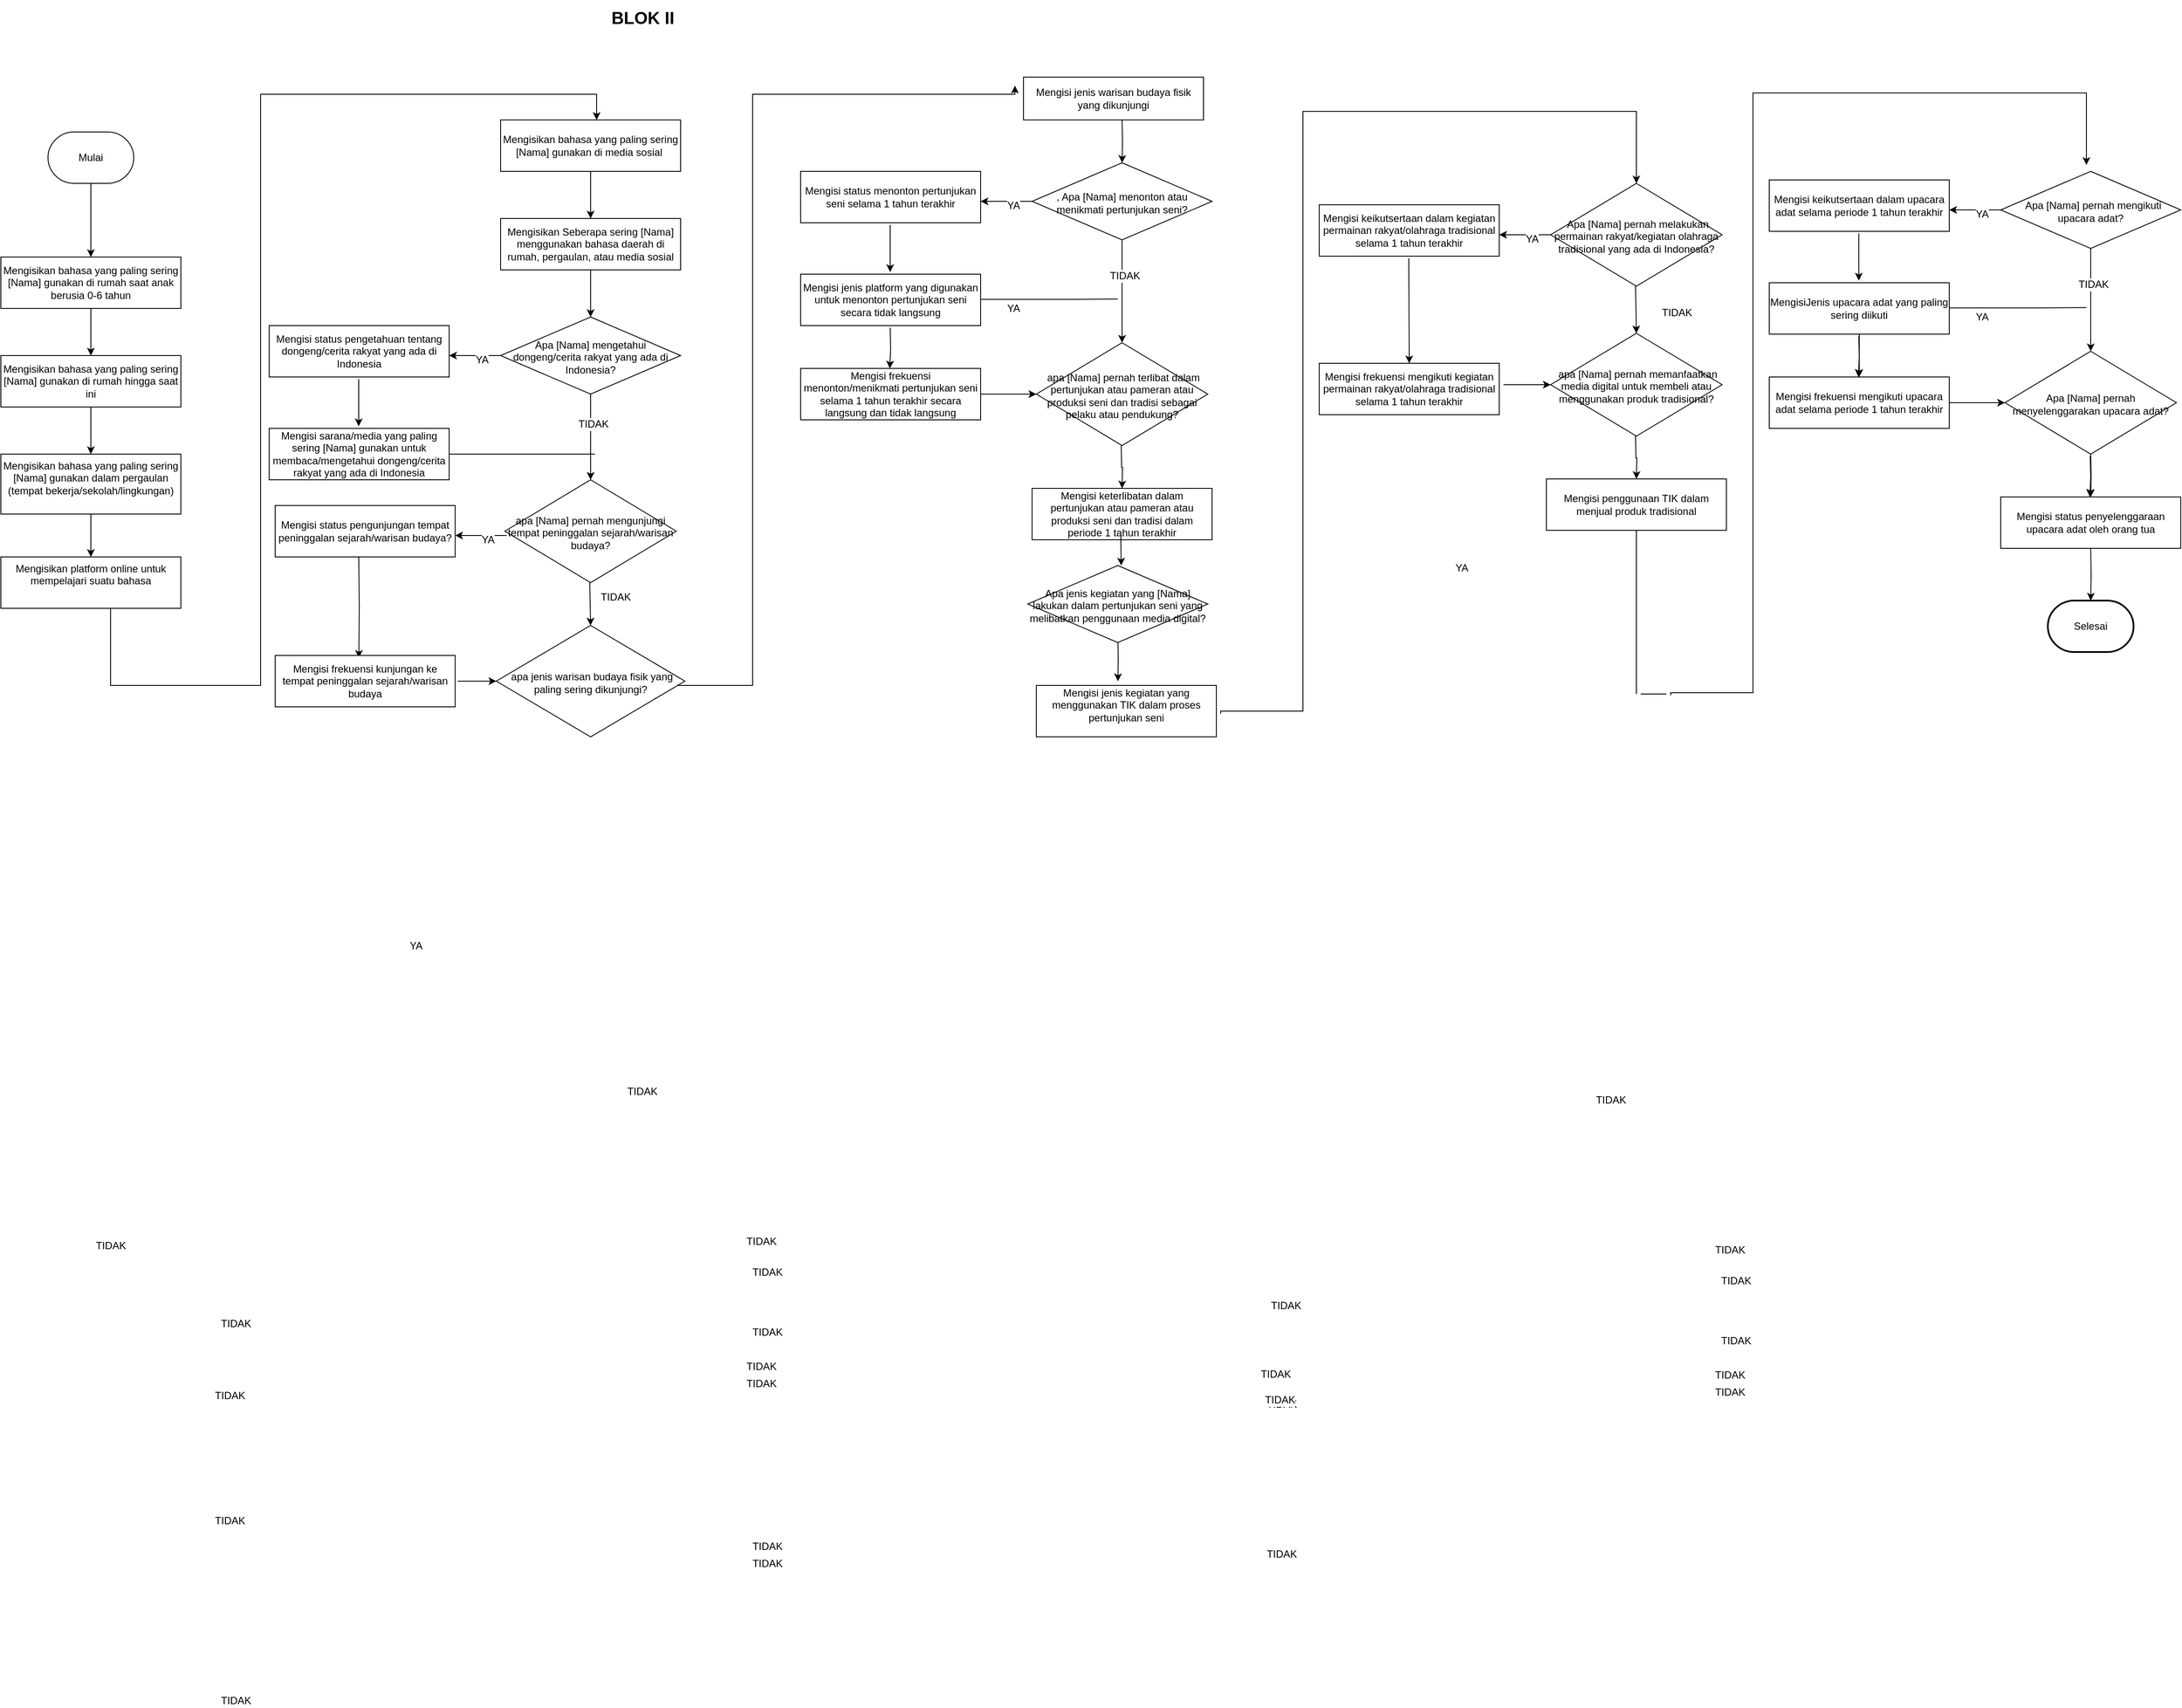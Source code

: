 <mxfile version="22.1.16" type="device">
  <diagram name="Page-1" id="-X7iiQNvh5ci5fDWc8oH">
    <mxGraphModel dx="5820" dy="1910" grid="1" gridSize="10" guides="1" tooltips="1" connect="1" arrows="1" fold="1" page="1" pageScale="1" pageWidth="850" pageHeight="1100" math="0" shadow="0">
      <root>
        <mxCell id="0" />
        <mxCell id="1" parent="0" />
        <mxCell id="8HtIomE0olUPSLRhpvDs-49" style="edgeStyle=orthogonalEdgeStyle;rounded=0;orthogonalLoop=1;jettySize=auto;html=1;" edge="1" parent="1" source="8HtIomE0olUPSLRhpvDs-50" target="8HtIomE0olUPSLRhpvDs-52">
          <mxGeometry relative="1" as="geometry" />
        </mxCell>
        <mxCell id="8HtIomE0olUPSLRhpvDs-50" value="Mulai" style="strokeWidth=1;html=1;shape=mxgraph.flowchart.terminator;whiteSpace=wrap;" vertex="1" parent="1">
          <mxGeometry x="-1108" y="1184" width="100" height="60" as="geometry" />
        </mxCell>
        <mxCell id="8HtIomE0olUPSLRhpvDs-51" style="edgeStyle=orthogonalEdgeStyle;rounded=0;orthogonalLoop=1;jettySize=auto;html=1;entryX=0.5;entryY=0;entryDx=0;entryDy=0;" edge="1" parent="1" source="8HtIomE0olUPSLRhpvDs-52" target="8HtIomE0olUPSLRhpvDs-53">
          <mxGeometry relative="1" as="geometry" />
        </mxCell>
        <mxCell id="8HtIomE0olUPSLRhpvDs-52" value="Mengisikan bahasa yang paling sering [Nama] gunakan di rumah saat anak berusia 0-6 tahun" style="rounded=0;whiteSpace=wrap;html=1;" vertex="1" parent="1">
          <mxGeometry x="-1163" y="1330" width="210" height="60" as="geometry" />
        </mxCell>
        <mxCell id="8HtIomE0olUPSLRhpvDs-53" value="Mengisikan&amp;nbsp;bahasa yang paling sering [Nama] gunakan di rumah hingga saat ini" style="rounded=0;whiteSpace=wrap;html=1;" vertex="1" parent="1">
          <mxGeometry x="-1163" y="1445" width="210" height="60" as="geometry" />
        </mxCell>
        <mxCell id="8HtIomE0olUPSLRhpvDs-54" style="edgeStyle=orthogonalEdgeStyle;rounded=0;orthogonalLoop=1;jettySize=auto;html=1;entryX=0.5;entryY=0;entryDx=0;entryDy=0;fontFamily=Helvetica;fontSize=12;exitX=0.5;exitY=1;exitDx=0;exitDy=0;" edge="1" parent="1" source="8HtIomE0olUPSLRhpvDs-53" target="8HtIomE0olUPSLRhpvDs-56">
          <mxGeometry relative="1" as="geometry">
            <mxPoint x="-1035" y="1550.0" as="sourcePoint" />
          </mxGeometry>
        </mxCell>
        <mxCell id="8HtIomE0olUPSLRhpvDs-55" style="edgeStyle=orthogonalEdgeStyle;rounded=0;orthogonalLoop=1;jettySize=auto;html=1;entryX=0.5;entryY=0;entryDx=0;entryDy=0;fontFamily=Helvetica;fontSize=12;" edge="1" parent="1" source="8HtIomE0olUPSLRhpvDs-56" target="8HtIomE0olUPSLRhpvDs-58">
          <mxGeometry relative="1" as="geometry" />
        </mxCell>
        <mxCell id="8HtIomE0olUPSLRhpvDs-56" value="Mengisikan&amp;nbsp;bahasa yang paling sering [Nama] gunakan dalam pergaulan (tempat bekerja/sekolah/lingkungan)" style="rounded=0;whiteSpace=wrap;html=1;verticalAlign=top;" vertex="1" parent="1">
          <mxGeometry x="-1163" y="1560" width="210" height="70" as="geometry" />
        </mxCell>
        <mxCell id="8HtIomE0olUPSLRhpvDs-57" style="edgeStyle=orthogonalEdgeStyle;rounded=0;orthogonalLoop=1;jettySize=auto;html=1;entryX=0.5;entryY=0;entryDx=0;entryDy=0;fontFamily=Helvetica;fontSize=12;entryPerimeter=0;" edge="1" parent="1" source="8HtIomE0olUPSLRhpvDs-58">
          <mxGeometry relative="1" as="geometry">
            <Array as="points">
              <mxPoint x="-1035" y="1830" />
              <mxPoint x="-860" y="1830" />
              <mxPoint x="-860" y="1140" />
              <mxPoint x="-468" y="1140" />
            </Array>
            <mxPoint x="-468" y="1170" as="targetPoint" />
          </mxGeometry>
        </mxCell>
        <mxCell id="8HtIomE0olUPSLRhpvDs-58" value="Mengisikan platform online untuk mempelajari suatu bahasa" style="rounded=0;whiteSpace=wrap;html=1;verticalAlign=top;align=center;" vertex="1" parent="1">
          <mxGeometry x="-1163" y="1680" width="210" height="60" as="geometry" />
        </mxCell>
        <mxCell id="8HtIomE0olUPSLRhpvDs-79" style="edgeStyle=orthogonalEdgeStyle;rounded=0;orthogonalLoop=1;jettySize=auto;html=1;exitX=0.923;exitY=0.56;exitDx=0;exitDy=0;exitPerimeter=0;" edge="1" parent="1" source="8HtIomE0olUPSLRhpvDs-167">
          <mxGeometry relative="1" as="geometry">
            <mxPoint x="-387" y="1770" as="sourcePoint" />
            <mxPoint x="20" y="1130" as="targetPoint" />
            <Array as="points">
              <mxPoint x="-382" y="1830" />
              <mxPoint x="-286" y="1830" />
              <mxPoint x="-286" y="1140" />
              <mxPoint x="20" y="1140" />
            </Array>
          </mxGeometry>
        </mxCell>
        <mxCell id="8HtIomE0olUPSLRhpvDs-92" value="&lt;b style=&quot;font-size: 20px;&quot;&gt;BLOK II&lt;/b&gt;" style="text;html=1;strokeColor=none;fillColor=none;align=center;verticalAlign=middle;whiteSpace=wrap;rounded=0;fontSize=20;" vertex="1" parent="1">
          <mxGeometry x="-464" y="1030" width="100" height="40" as="geometry" />
        </mxCell>
        <mxCell id="8HtIomE0olUPSLRhpvDs-95" value="TIDAK" style="edgeLabel;html=1;align=center;verticalAlign=middle;resizable=0;points=[];fontSize=12;fontFamily=Helvetica;" connectable="0" vertex="1" parent="1">
          <mxGeometry x="-570" y="1359.997" as="geometry">
            <mxPoint x="-319" y="1215" as="offset" />
          </mxGeometry>
        </mxCell>
        <mxCell id="8HtIomE0olUPSLRhpvDs-97" value="YA" style="edgeLabel;html=1;align=center;verticalAlign=middle;resizable=0;points=[];fontSize=12;fontFamily=Helvetica;" connectable="0" vertex="1" parent="1">
          <mxGeometry x="-539.997" y="1870" as="geometry">
            <mxPoint x="-139" y="264" as="offset" />
          </mxGeometry>
        </mxCell>
        <mxCell id="8HtIomE0olUPSLRhpvDs-98" style="edgeStyle=orthogonalEdgeStyle;rounded=0;orthogonalLoop=1;jettySize=auto;html=1;entryX=0.5;entryY=0;entryDx=0;entryDy=0;" edge="1" parent="1" source="8HtIomE0olUPSLRhpvDs-99" target="8HtIomE0olUPSLRhpvDs-100">
          <mxGeometry relative="1" as="geometry" />
        </mxCell>
        <mxCell id="8HtIomE0olUPSLRhpvDs-99" value="Mengisikan&amp;nbsp;bahasa yang paling sering [Nama] gunakan di media sosial&amp;nbsp;" style="rounded=0;whiteSpace=wrap;html=1;" vertex="1" parent="1">
          <mxGeometry x="-580" y="1170" width="210" height="60" as="geometry" />
        </mxCell>
        <mxCell id="8HtIomE0olUPSLRhpvDs-100" value="Mengisikan Seberapa sering [Nama] menggunakan bahasa daerah di rumah, pergaulan, atau media sosial" style="rounded=0;whiteSpace=wrap;html=1;" vertex="1" parent="1">
          <mxGeometry x="-580" y="1285" width="210" height="60" as="geometry" />
        </mxCell>
        <mxCell id="8HtIomE0olUPSLRhpvDs-101" style="edgeStyle=orthogonalEdgeStyle;rounded=0;orthogonalLoop=1;jettySize=auto;html=1;entryX=0.5;entryY=0;entryDx=0;entryDy=0;fontFamily=Helvetica;fontSize=12;exitX=0.5;exitY=1;exitDx=0;exitDy=0;" edge="1" parent="1" source="8HtIomE0olUPSLRhpvDs-100">
          <mxGeometry relative="1" as="geometry">
            <mxPoint x="-452" y="1390.0" as="sourcePoint" />
            <mxPoint x="-475" y="1400" as="targetPoint" />
          </mxGeometry>
        </mxCell>
        <mxCell id="8HtIomE0olUPSLRhpvDs-127" style="edgeStyle=orthogonalEdgeStyle;rounded=0;orthogonalLoop=1;jettySize=auto;html=1;fontFamily=Helvetica;fontSize=12;" edge="1" parent="1" source="8HtIomE0olUPSLRhpvDs-129">
          <mxGeometry relative="1" as="geometry">
            <mxPoint x="-640" y="1445" as="targetPoint" />
          </mxGeometry>
        </mxCell>
        <mxCell id="8HtIomE0olUPSLRhpvDs-128" value="YA" style="edgeLabel;html=1;align=center;verticalAlign=middle;resizable=0;points=[];fontSize=12;fontFamily=Helvetica;" connectable="0" vertex="1" parent="8HtIomE0olUPSLRhpvDs-127">
          <mxGeometry x="-0.235" y="5" relative="1" as="geometry">
            <mxPoint x="1" as="offset" />
          </mxGeometry>
        </mxCell>
        <mxCell id="8HtIomE0olUPSLRhpvDs-129" value="Apa [Nama] mengetahui dongeng/cerita rakyat yang ada di Indonesia?" style="strokeWidth=1;shape=mxgraph.flowchart.decision;strokeColor=default;align=center;verticalAlign=middle;whiteSpace=wrap;spacingTop=3;" vertex="1" parent="1">
          <mxGeometry x="-580" y="1400" width="210" height="90" as="geometry" />
        </mxCell>
        <mxCell id="8HtIomE0olUPSLRhpvDs-130" style="edgeStyle=orthogonalEdgeStyle;rounded=0;orthogonalLoop=1;jettySize=auto;html=1;fontFamily=Helvetica;fontSize=12;entryX=0.5;entryY=0;entryDx=0;entryDy=0;entryPerimeter=0;" edge="1" parent="1" source="8HtIomE0olUPSLRhpvDs-129" target="8HtIomE0olUPSLRhpvDs-133">
          <mxGeometry relative="1" as="geometry">
            <mxPoint x="-452" y="1620" as="targetPoint" />
          </mxGeometry>
        </mxCell>
        <mxCell id="8HtIomE0olUPSLRhpvDs-131" value="TIDAK" style="edgeLabel;html=1;align=center;verticalAlign=middle;resizable=0;points=[];fontSize=12;fontFamily=Helvetica;" connectable="0" vertex="1" parent="8HtIomE0olUPSLRhpvDs-130">
          <mxGeometry x="-0.298" y="3" relative="1" as="geometry">
            <mxPoint as="offset" />
          </mxGeometry>
        </mxCell>
        <mxCell id="8HtIomE0olUPSLRhpvDs-133" value="apa [Nama] pernah mengunjungi tempat peninggalan sejarah/warisan budaya?" style="strokeWidth=1;shape=mxgraph.flowchart.decision;strokeColor=default;align=center;verticalAlign=middle;whiteSpace=wrap;spacingTop=3;" vertex="1" parent="1">
          <mxGeometry x="-575" y="1590" width="200" height="120" as="geometry" />
        </mxCell>
        <mxCell id="8HtIomE0olUPSLRhpvDs-134" value="TIDAK" style="edgeLabel;html=1;align=center;verticalAlign=middle;resizable=0;points=[];fontSize=12;fontFamily=Helvetica;" connectable="0" vertex="1" parent="1">
          <mxGeometry x="-475" y="1499.997" as="geometry">
            <mxPoint x="-560" y="984" as="offset" />
          </mxGeometry>
        </mxCell>
        <mxCell id="8HtIomE0olUPSLRhpvDs-135" value="TIDAK" style="edgeLabel;html=1;align=center;verticalAlign=middle;resizable=0;points=[];fontSize=12;fontFamily=Helvetica;" connectable="0" vertex="1" parent="1">
          <mxGeometry x="-447" y="1539.997" as="geometry">
            <mxPoint x="-449" y="1119" as="offset" />
          </mxGeometry>
        </mxCell>
        <mxCell id="8HtIomE0olUPSLRhpvDs-136" value="TIDAK" style="edgeLabel;html=1;align=center;verticalAlign=middle;resizable=0;points=[];fontSize=12;fontFamily=Helvetica;" connectable="0" vertex="1" parent="1">
          <mxGeometry x="-577" y="1589.997" as="geometry">
            <mxPoint x="-319" y="1215" as="offset" />
          </mxGeometry>
        </mxCell>
        <mxCell id="8HtIomE0olUPSLRhpvDs-137" value="Mengisi status pengetahuan tentang dongeng/cerita rakyat yang ada di Indonesia" style="rounded=0;whiteSpace=wrap;html=1;" vertex="1" parent="1">
          <mxGeometry x="-850" y="1410" width="210" height="60" as="geometry" />
        </mxCell>
        <mxCell id="8HtIomE0olUPSLRhpvDs-138" style="edgeStyle=orthogonalEdgeStyle;rounded=0;orthogonalLoop=1;jettySize=auto;html=1;entryX=0.5;entryY=0;entryDx=0;entryDy=0;fontFamily=Helvetica;fontSize=12;exitX=0.5;exitY=1;exitDx=0;exitDy=0;" edge="1" parent="1">
          <mxGeometry relative="1" as="geometry">
            <mxPoint x="-745.53" y="1472.5" as="sourcePoint" />
            <mxPoint x="-745.53" y="1527.5" as="targetPoint" />
          </mxGeometry>
        </mxCell>
        <mxCell id="8HtIomE0olUPSLRhpvDs-139" value="Mengisi sarana/media yang paling sering [Nama] gunakan untuk membaca/mengetahui dongeng/cerita rakyat yang ada di Indonesia" style="rounded=0;whiteSpace=wrap;html=1;" vertex="1" parent="1">
          <mxGeometry x="-850" y="1530" width="210" height="60" as="geometry" />
        </mxCell>
        <mxCell id="8HtIomE0olUPSLRhpvDs-140" style="edgeStyle=orthogonalEdgeStyle;rounded=0;orthogonalLoop=1;jettySize=auto;html=1;fontFamily=Helvetica;fontSize=12;" edge="1" parent="1">
          <mxGeometry relative="1" as="geometry">
            <mxPoint x="-633" y="1655" as="targetPoint" />
            <mxPoint x="-573" y="1655" as="sourcePoint" />
          </mxGeometry>
        </mxCell>
        <mxCell id="8HtIomE0olUPSLRhpvDs-141" value="YA" style="edgeLabel;html=1;align=center;verticalAlign=middle;resizable=0;points=[];fontSize=12;fontFamily=Helvetica;" connectable="0" vertex="1" parent="8HtIomE0olUPSLRhpvDs-140">
          <mxGeometry x="-0.235" y="5" relative="1" as="geometry">
            <mxPoint x="1" as="offset" />
          </mxGeometry>
        </mxCell>
        <mxCell id="8HtIomE0olUPSLRhpvDs-142" value="TIDAK" style="edgeLabel;html=1;align=center;verticalAlign=middle;resizable=0;points=[];fontSize=12;fontFamily=Helvetica;" connectable="0" vertex="1" parent="1">
          <mxGeometry x="-570" y="1799.997" as="geometry">
            <mxPoint x="-319" y="1215" as="offset" />
          </mxGeometry>
        </mxCell>
        <mxCell id="8HtIomE0olUPSLRhpvDs-143" value="Mengisi status pengunjungan tempat peninggalan sejarah/warisan budaya?" style="rounded=0;whiteSpace=wrap;html=1;" vertex="1" parent="1">
          <mxGeometry x="-843" y="1620" width="210" height="60" as="geometry" />
        </mxCell>
        <mxCell id="8HtIomE0olUPSLRhpvDs-154" style="edgeStyle=orthogonalEdgeStyle;rounded=0;orthogonalLoop=1;jettySize=auto;html=1;fontFamily=Helvetica;fontSize=12;entryX=0.5;entryY=0;entryDx=0;entryDy=0;entryPerimeter=0;" edge="1" parent="1" target="8HtIomE0olUPSLRhpvDs-167">
          <mxGeometry relative="1" as="geometry">
            <mxPoint x="-476.33" y="1740" as="targetPoint" />
            <mxPoint x="-476" y="1710" as="sourcePoint" />
          </mxGeometry>
        </mxCell>
        <mxCell id="8HtIomE0olUPSLRhpvDs-155" value="TIDAK" style="edgeLabel;html=1;align=center;verticalAlign=middle;resizable=0;points=[];fontSize=12;fontFamily=Helvetica;" connectable="0" vertex="1" parent="8HtIomE0olUPSLRhpvDs-154">
          <mxGeometry x="-0.298" y="3" relative="1" as="geometry">
            <mxPoint x="26" y="-1" as="offset" />
          </mxGeometry>
        </mxCell>
        <mxCell id="8HtIomE0olUPSLRhpvDs-163" style="edgeStyle=orthogonalEdgeStyle;rounded=0;orthogonalLoop=1;jettySize=auto;html=1;fontFamily=Helvetica;fontSize=12;exitX=0.5;exitY=1;exitDx=0;exitDy=0;entryX=0.465;entryY=0.046;entryDx=0;entryDy=0;entryPerimeter=0;" edge="1" parent="1" target="8HtIomE0olUPSLRhpvDs-164">
          <mxGeometry relative="1" as="geometry">
            <mxPoint x="-745.45" y="1680" as="sourcePoint" />
            <mxPoint x="-745" y="1780" as="targetPoint" />
          </mxGeometry>
        </mxCell>
        <mxCell id="8HtIomE0olUPSLRhpvDs-164" value="Mengisi frekuensi kunjungan ke tempat peninggalan sejarah/warisan budaya" style="rounded=0;whiteSpace=wrap;html=1;" vertex="1" parent="1">
          <mxGeometry x="-843" y="1795" width="210" height="60" as="geometry" />
        </mxCell>
        <mxCell id="8HtIomE0olUPSLRhpvDs-166" value="" style="endArrow=classic;html=1;rounded=0;entryX=0;entryY=0.5;entryDx=0;entryDy=0;entryPerimeter=0;" edge="1" parent="1" target="8HtIomE0olUPSLRhpvDs-167">
          <mxGeometry width="50" height="50" relative="1" as="geometry">
            <mxPoint x="-630" y="1825" as="sourcePoint" />
            <mxPoint x="-577" y="1844.44" as="targetPoint" />
          </mxGeometry>
        </mxCell>
        <mxCell id="8HtIomE0olUPSLRhpvDs-167" value=" apa jenis warisan budaya fisik yang paling sering dikunjungi?" style="strokeWidth=1;shape=mxgraph.flowchart.decision;strokeColor=default;align=center;verticalAlign=middle;whiteSpace=wrap;spacingTop=3;" vertex="1" parent="1">
          <mxGeometry x="-585" y="1760" width="220" height="130" as="geometry" />
        </mxCell>
        <mxCell id="8HtIomE0olUPSLRhpvDs-169" value="Mengisi jenis warisan budaya fisik yang dikunjungi" style="rounded=0;whiteSpace=wrap;html=1;" vertex="1" parent="1">
          <mxGeometry x="30" y="1120" width="210" height="50" as="geometry" />
        </mxCell>
        <mxCell id="8HtIomE0olUPSLRhpvDs-170" value="TIDAK" style="edgeLabel;html=1;align=center;verticalAlign=middle;resizable=0;points=[];fontSize=12;fontFamily=Helvetica;" connectable="0" vertex="1" parent="1">
          <mxGeometry x="50" y="1299.997" as="geometry">
            <mxPoint x="-319" y="1215" as="offset" />
          </mxGeometry>
        </mxCell>
        <mxCell id="8HtIomE0olUPSLRhpvDs-172" style="edgeStyle=orthogonalEdgeStyle;rounded=0;orthogonalLoop=1;jettySize=auto;html=1;entryX=0.5;entryY=0;entryDx=0;entryDy=0;entryPerimeter=0;" edge="1" parent="1" target="8HtIomE0olUPSLRhpvDs-177">
          <mxGeometry relative="1" as="geometry">
            <mxPoint x="145" y="1170" as="sourcePoint" />
            <mxPoint x="145" y="1225" as="targetPoint" />
          </mxGeometry>
        </mxCell>
        <mxCell id="8HtIomE0olUPSLRhpvDs-175" style="edgeStyle=orthogonalEdgeStyle;rounded=0;orthogonalLoop=1;jettySize=auto;html=1;fontFamily=Helvetica;fontSize=12;" edge="1" parent="1" source="8HtIomE0olUPSLRhpvDs-177">
          <mxGeometry relative="1" as="geometry">
            <mxPoint x="-20" y="1265" as="targetPoint" />
          </mxGeometry>
        </mxCell>
        <mxCell id="8HtIomE0olUPSLRhpvDs-176" value="YA" style="edgeLabel;html=1;align=center;verticalAlign=middle;resizable=0;points=[];fontSize=12;fontFamily=Helvetica;" connectable="0" vertex="1" parent="8HtIomE0olUPSLRhpvDs-175">
          <mxGeometry x="-0.235" y="5" relative="1" as="geometry">
            <mxPoint x="1" as="offset" />
          </mxGeometry>
        </mxCell>
        <mxCell id="8HtIomE0olUPSLRhpvDs-177" value=", Apa [Nama] menonton atau menikmati pertunjukan seni?" style="strokeWidth=1;shape=mxgraph.flowchart.decision;strokeColor=default;align=center;verticalAlign=middle;whiteSpace=wrap;spacingTop=3;" vertex="1" parent="1">
          <mxGeometry x="40" y="1220" width="210" height="90" as="geometry" />
        </mxCell>
        <mxCell id="8HtIomE0olUPSLRhpvDs-178" style="edgeStyle=orthogonalEdgeStyle;rounded=0;orthogonalLoop=1;jettySize=auto;html=1;fontFamily=Helvetica;fontSize=12;entryX=0.5;entryY=0;entryDx=0;entryDy=0;entryPerimeter=0;" edge="1" parent="1" source="8HtIomE0olUPSLRhpvDs-177" target="8HtIomE0olUPSLRhpvDs-265">
          <mxGeometry relative="1" as="geometry">
            <mxPoint x="145.0" y="1410" as="targetPoint" />
          </mxGeometry>
        </mxCell>
        <mxCell id="8HtIomE0olUPSLRhpvDs-179" value="TIDAK" style="edgeLabel;html=1;align=center;verticalAlign=middle;resizable=0;points=[];fontSize=12;fontFamily=Helvetica;" connectable="0" vertex="1" parent="8HtIomE0olUPSLRhpvDs-178">
          <mxGeometry x="-0.298" y="3" relative="1" as="geometry">
            <mxPoint as="offset" />
          </mxGeometry>
        </mxCell>
        <mxCell id="8HtIomE0olUPSLRhpvDs-181" value="TIDAK" style="edgeLabel;html=1;align=center;verticalAlign=middle;resizable=0;points=[];fontSize=12;fontFamily=Helvetica;" connectable="0" vertex="1" parent="1">
          <mxGeometry x="145" y="1319.997" as="geometry">
            <mxPoint x="-560" y="984" as="offset" />
          </mxGeometry>
        </mxCell>
        <mxCell id="8HtIomE0olUPSLRhpvDs-182" value="TIDAK" style="edgeLabel;html=1;align=center;verticalAlign=middle;resizable=0;points=[];fontSize=12;fontFamily=Helvetica;" connectable="0" vertex="1" parent="1">
          <mxGeometry x="173" y="1359.997" as="geometry">
            <mxPoint x="-449" y="1119" as="offset" />
          </mxGeometry>
        </mxCell>
        <mxCell id="8HtIomE0olUPSLRhpvDs-183" value="TIDAK" style="edgeLabel;html=1;align=center;verticalAlign=middle;resizable=0;points=[];fontSize=12;fontFamily=Helvetica;" connectable="0" vertex="1" parent="1">
          <mxGeometry x="43" y="1409.997" as="geometry">
            <mxPoint x="-319" y="1215" as="offset" />
          </mxGeometry>
        </mxCell>
        <mxCell id="8HtIomE0olUPSLRhpvDs-184" value="Mengisi status menonton pertunjukan seni selama 1 tahun terakhir" style="rounded=0;whiteSpace=wrap;html=1;" vertex="1" parent="1">
          <mxGeometry x="-230" y="1230" width="210" height="60" as="geometry" />
        </mxCell>
        <mxCell id="8HtIomE0olUPSLRhpvDs-185" style="edgeStyle=orthogonalEdgeStyle;rounded=0;orthogonalLoop=1;jettySize=auto;html=1;entryX=0.5;entryY=0;entryDx=0;entryDy=0;fontFamily=Helvetica;fontSize=12;exitX=0.5;exitY=1;exitDx=0;exitDy=0;" edge="1" parent="1">
          <mxGeometry relative="1" as="geometry">
            <mxPoint x="-125.53" y="1292.5" as="sourcePoint" />
            <mxPoint x="-125.53" y="1347.5" as="targetPoint" />
          </mxGeometry>
        </mxCell>
        <mxCell id="8HtIomE0olUPSLRhpvDs-186" value="Mengisi jenis platform yang digunakan untuk menonton pertunjukan seni secara tidak langsung" style="rounded=0;whiteSpace=wrap;html=1;" vertex="1" parent="1">
          <mxGeometry x="-230" y="1350" width="210" height="60" as="geometry" />
        </mxCell>
        <mxCell id="8HtIomE0olUPSLRhpvDs-189" value="TIDAK" style="edgeLabel;html=1;align=center;verticalAlign=middle;resizable=0;points=[];fontSize=12;fontFamily=Helvetica;" connectable="0" vertex="1" parent="1">
          <mxGeometry x="50" y="1619.997" as="geometry">
            <mxPoint x="-319" y="1215" as="offset" />
          </mxGeometry>
        </mxCell>
        <mxCell id="8HtIomE0olUPSLRhpvDs-198" value="" style="endArrow=none;html=1;rounded=0;" edge="1" parent="1">
          <mxGeometry width="50" height="50" relative="1" as="geometry">
            <mxPoint x="-640" y="1560" as="sourcePoint" />
            <mxPoint x="-470" y="1560" as="targetPoint" />
          </mxGeometry>
        </mxCell>
        <mxCell id="8HtIomE0olUPSLRhpvDs-199" value="" style="endArrow=none;html=1;rounded=0;" edge="1" parent="1">
          <mxGeometry width="50" height="50" relative="1" as="geometry">
            <mxPoint x="-20" y="1379.33" as="sourcePoint" />
            <mxPoint x="140" y="1379" as="targetPoint" />
            <Array as="points">
              <mxPoint x="90" y="1379.33" />
            </Array>
          </mxGeometry>
        </mxCell>
        <mxCell id="8HtIomE0olUPSLRhpvDs-216" style="edgeStyle=orthogonalEdgeStyle;rounded=0;orthogonalLoop=1;jettySize=auto;html=1;exitX=0.923;exitY=0.56;exitDx=0;exitDy=0;exitPerimeter=0;entryX=0.5;entryY=0;entryDx=0;entryDy=0;entryPerimeter=0;" edge="1" parent="1" target="8HtIomE0olUPSLRhpvDs-226">
          <mxGeometry relative="1" as="geometry">
            <mxPoint x="260" y="1863" as="sourcePoint" />
            <mxPoint x="662" y="1160" as="targetPoint" />
            <Array as="points">
              <mxPoint x="260" y="1860" />
              <mxPoint x="356" y="1860" />
              <mxPoint x="356" y="1160" />
              <mxPoint x="745" y="1160" />
            </Array>
          </mxGeometry>
        </mxCell>
        <mxCell id="8HtIomE0olUPSLRhpvDs-219" value="YA" style="edgeLabel;html=1;align=center;verticalAlign=middle;resizable=0;points=[];fontSize=12;fontFamily=Helvetica;" connectable="0" vertex="1" parent="1">
          <mxGeometry x="680.003" y="1429" as="geometry">
            <mxPoint x="-139" y="264" as="offset" />
          </mxGeometry>
        </mxCell>
        <mxCell id="8HtIomE0olUPSLRhpvDs-226" value=" Apa [Nama] pernah melakukan permainan rakyat/kegiatan olahraga tradisional yang ada di Indonesia?" style="strokeWidth=1;shape=mxgraph.flowchart.decision;strokeColor=default;align=center;verticalAlign=middle;whiteSpace=wrap;spacingTop=3;" vertex="1" parent="1">
          <mxGeometry x="645" y="1244" width="200" height="120" as="geometry" />
        </mxCell>
        <mxCell id="8HtIomE0olUPSLRhpvDs-233" value="TIDAK" style="edgeLabel;html=1;align=center;verticalAlign=middle;resizable=0;points=[];fontSize=12;fontFamily=Helvetica;" connectable="0" vertex="1" parent="1">
          <mxGeometry x="650" y="1453.997" as="geometry">
            <mxPoint x="-319" y="1215" as="offset" />
          </mxGeometry>
        </mxCell>
        <mxCell id="8HtIomE0olUPSLRhpvDs-235" style="edgeStyle=orthogonalEdgeStyle;rounded=0;orthogonalLoop=1;jettySize=auto;html=1;fontFamily=Helvetica;fontSize=12;entryX=0.5;entryY=0;entryDx=0;entryDy=0;entryPerimeter=0;" edge="1" parent="1" target="8HtIomE0olUPSLRhpvDs-237">
          <mxGeometry relative="1" as="geometry">
            <mxPoint x="745" y="1414" as="targetPoint" />
            <mxPoint x="744" y="1364" as="sourcePoint" />
          </mxGeometry>
        </mxCell>
        <mxCell id="8HtIomE0olUPSLRhpvDs-237" value=" apa [Nama] pernah memanfaatkan media digital untuk membeli atau menggunakan produk tradisional?" style="strokeWidth=1;shape=mxgraph.flowchart.decision;strokeColor=default;align=center;verticalAlign=middle;whiteSpace=wrap;spacingTop=3;" vertex="1" parent="1">
          <mxGeometry x="645" y="1419" width="200" height="120" as="geometry" />
        </mxCell>
        <mxCell id="8HtIomE0olUPSLRhpvDs-238" value="TIDAK" style="edgeLabel;html=1;align=center;verticalAlign=middle;resizable=0;points=[];fontSize=12;fontFamily=Helvetica;" connectable="0" vertex="1" parent="1">
          <mxGeometry x="643" y="1418.997" as="geometry">
            <mxPoint x="-319" y="1215" as="offset" />
          </mxGeometry>
        </mxCell>
        <mxCell id="8HtIomE0olUPSLRhpvDs-239" value="TIDAK" style="edgeLabel;html=1;align=center;verticalAlign=middle;resizable=0;points=[];fontSize=12;fontFamily=Helvetica;" connectable="0" vertex="1" parent="1">
          <mxGeometry x="650" y="1628.997" as="geometry">
            <mxPoint x="-319" y="1215" as="offset" />
          </mxGeometry>
        </mxCell>
        <mxCell id="8HtIomE0olUPSLRhpvDs-240" value="Mengisi penggunaan TIK dalam menjual produk tradisional" style="rounded=0;whiteSpace=wrap;html=1;" vertex="1" parent="1">
          <mxGeometry x="640" y="1589" width="210" height="60" as="geometry" />
        </mxCell>
        <mxCell id="8HtIomE0olUPSLRhpvDs-241" style="edgeStyle=orthogonalEdgeStyle;rounded=0;orthogonalLoop=1;jettySize=auto;html=1;fontFamily=Helvetica;fontSize=12;entryX=0.5;entryY=0;entryDx=0;entryDy=0;entryPerimeter=0;" edge="1" parent="1">
          <mxGeometry relative="1" as="geometry">
            <mxPoint x="745" y="1589" as="targetPoint" />
            <mxPoint x="744" y="1539" as="sourcePoint" />
          </mxGeometry>
        </mxCell>
        <mxCell id="8HtIomE0olUPSLRhpvDs-245" value="TIDAK" style="edgeLabel;html=1;align=center;verticalAlign=middle;resizable=0;points=[];fontSize=12;fontFamily=Helvetica;" connectable="0" vertex="1" parent="1">
          <mxGeometry x="655" y="1338.997" as="geometry">
            <mxPoint x="-319" y="1215" as="offset" />
          </mxGeometry>
        </mxCell>
        <mxCell id="8HtIomE0olUPSLRhpvDs-246" style="edgeStyle=orthogonalEdgeStyle;rounded=0;orthogonalLoop=1;jettySize=auto;html=1;fontFamily=Helvetica;fontSize=12;" edge="1" parent="1">
          <mxGeometry relative="1" as="geometry">
            <mxPoint x="585" y="1304" as="targetPoint" />
            <mxPoint x="645" y="1304" as="sourcePoint" />
          </mxGeometry>
        </mxCell>
        <mxCell id="8HtIomE0olUPSLRhpvDs-247" value="YA" style="edgeLabel;html=1;align=center;verticalAlign=middle;resizable=0;points=[];fontSize=12;fontFamily=Helvetica;" connectable="0" vertex="1" parent="8HtIomE0olUPSLRhpvDs-246">
          <mxGeometry x="-0.235" y="5" relative="1" as="geometry">
            <mxPoint x="1" as="offset" />
          </mxGeometry>
        </mxCell>
        <mxCell id="8HtIomE0olUPSLRhpvDs-248" value="TIDAK" style="edgeLabel;html=1;align=center;verticalAlign=middle;resizable=0;points=[];fontSize=12;fontFamily=Helvetica;" connectable="0" vertex="1" parent="1">
          <mxGeometry x="648" y="1448.997" as="geometry">
            <mxPoint x="-319" y="1215" as="offset" />
          </mxGeometry>
        </mxCell>
        <mxCell id="8HtIomE0olUPSLRhpvDs-249" value="Mengisi keikutsertaan dalam kegiatan permainan rakyat/olahraga tradisional selama 1 tahun terakhir" style="rounded=0;whiteSpace=wrap;html=1;" vertex="1" parent="1">
          <mxGeometry x="375" y="1269" width="210" height="60" as="geometry" />
        </mxCell>
        <mxCell id="8HtIomE0olUPSLRhpvDs-250" style="edgeStyle=orthogonalEdgeStyle;rounded=0;orthogonalLoop=1;jettySize=auto;html=1;entryX=0.5;entryY=0;entryDx=0;entryDy=0;fontFamily=Helvetica;fontSize=12;exitX=0.5;exitY=1;exitDx=0;exitDy=0;" edge="1" parent="1" target="8HtIomE0olUPSLRhpvDs-251">
          <mxGeometry relative="1" as="geometry">
            <mxPoint x="479.47" y="1331.5" as="sourcePoint" />
            <mxPoint x="479.47" y="1386.5" as="targetPoint" />
          </mxGeometry>
        </mxCell>
        <mxCell id="8HtIomE0olUPSLRhpvDs-251" value="Mengisi frekuensi mengikuti kegiatan permainan rakyat/olahraga tradisional selama 1 tahun terakhir" style="rounded=0;whiteSpace=wrap;html=1;" vertex="1" parent="1">
          <mxGeometry x="375" y="1454" width="210" height="60" as="geometry" />
        </mxCell>
        <mxCell id="8HtIomE0olUPSLRhpvDs-255" value="" style="endArrow=classic;html=1;rounded=0;entryX=0;entryY=0.5;entryDx=0;entryDy=0;entryPerimeter=0;" edge="1" parent="1" target="8HtIomE0olUPSLRhpvDs-237">
          <mxGeometry width="50" height="50" relative="1" as="geometry">
            <mxPoint x="590" y="1479" as="sourcePoint" />
            <mxPoint x="630" y="1429" as="targetPoint" />
          </mxGeometry>
        </mxCell>
        <mxCell id="8HtIomE0olUPSLRhpvDs-256" value="YA" style="edgeLabel;html=1;align=center;verticalAlign=middle;resizable=0;points=[];fontSize=12;fontFamily=Helvetica;" connectable="0" vertex="1" parent="1">
          <mxGeometry x="17.667" y="1390.0" as="geometry" />
        </mxCell>
        <mxCell id="8HtIomE0olUPSLRhpvDs-257" style="edgeStyle=orthogonalEdgeStyle;rounded=0;orthogonalLoop=1;jettySize=auto;html=1;fontFamily=Helvetica;fontSize=12;exitX=0.5;exitY=1;exitDx=0;exitDy=0;" edge="1" parent="1">
          <mxGeometry relative="1" as="geometry">
            <mxPoint x="-125.53" y="1412.5" as="sourcePoint" />
            <mxPoint x="-126" y="1460" as="targetPoint" />
          </mxGeometry>
        </mxCell>
        <mxCell id="8HtIomE0olUPSLRhpvDs-258" value="Mengisi frekuensi menonton/menikmati pertunjukan seni selama 1 tahun terakhir secara langsung dan tidak langsung" style="rounded=0;whiteSpace=wrap;html=1;" vertex="1" parent="1">
          <mxGeometry x="-230" y="1460" width="210" height="60" as="geometry" />
        </mxCell>
        <mxCell id="8HtIomE0olUPSLRhpvDs-264" value="TIDAK" style="edgeLabel;html=1;align=center;verticalAlign=middle;resizable=0;points=[];fontSize=12;fontFamily=Helvetica;" connectable="0" vertex="1" parent="1">
          <mxGeometry x="50" y="1369.997" as="geometry">
            <mxPoint x="-319" y="1215" as="offset" />
          </mxGeometry>
        </mxCell>
        <mxCell id="8HtIomE0olUPSLRhpvDs-265" value=" apa [Nama] pernah terlibat dalam pertunjukan atau pameran atau produksi seni dan tradisi sebagai pelaku atau pendukung?" style="strokeWidth=1;shape=mxgraph.flowchart.decision;strokeColor=default;align=center;verticalAlign=middle;whiteSpace=wrap;spacingTop=3;" vertex="1" parent="1">
          <mxGeometry x="45" y="1430" width="200" height="120" as="geometry" />
        </mxCell>
        <mxCell id="8HtIomE0olUPSLRhpvDs-266" value="TIDAK" style="edgeLabel;html=1;align=center;verticalAlign=middle;resizable=0;points=[];fontSize=12;fontFamily=Helvetica;" connectable="0" vertex="1" parent="1">
          <mxGeometry x="43" y="1429.997" as="geometry">
            <mxPoint x="-319" y="1215" as="offset" />
          </mxGeometry>
        </mxCell>
        <mxCell id="8HtIomE0olUPSLRhpvDs-267" value="TIDAK" style="edgeLabel;html=1;align=center;verticalAlign=middle;resizable=0;points=[];fontSize=12;fontFamily=Helvetica;" connectable="0" vertex="1" parent="1">
          <mxGeometry x="50" y="1639.997" as="geometry">
            <mxPoint x="-319" y="1215" as="offset" />
          </mxGeometry>
        </mxCell>
        <mxCell id="8HtIomE0olUPSLRhpvDs-268" value="Mengisi keterlibatan dalam pertunjukan atau pameran atau produksi seni dan tradisi dalam periode 1 tahun terakhir" style="rounded=0;whiteSpace=wrap;html=1;" vertex="1" parent="1">
          <mxGeometry x="40" y="1600" width="210" height="60" as="geometry" />
        </mxCell>
        <mxCell id="8HtIomE0olUPSLRhpvDs-269" style="edgeStyle=orthogonalEdgeStyle;rounded=0;orthogonalLoop=1;jettySize=auto;html=1;fontFamily=Helvetica;fontSize=12;entryX=0.5;entryY=0;entryDx=0;entryDy=0;entryPerimeter=0;" edge="1" parent="1">
          <mxGeometry relative="1" as="geometry">
            <mxPoint x="145" y="1600" as="targetPoint" />
            <mxPoint x="144" y="1550" as="sourcePoint" />
          </mxGeometry>
        </mxCell>
        <mxCell id="8HtIomE0olUPSLRhpvDs-270" value="" style="endArrow=classic;html=1;rounded=0;entryX=0;entryY=0.5;entryDx=0;entryDy=0;entryPerimeter=0;" edge="1" parent="1" target="8HtIomE0olUPSLRhpvDs-265">
          <mxGeometry width="50" height="50" relative="1" as="geometry">
            <mxPoint x="-20" y="1490" as="sourcePoint" />
            <mxPoint x="30" y="1440" as="targetPoint" />
          </mxGeometry>
        </mxCell>
        <mxCell id="8HtIomE0olUPSLRhpvDs-271" style="edgeStyle=orthogonalEdgeStyle;rounded=0;orthogonalLoop=1;jettySize=auto;html=1;entryX=0.453;entryY=-0.082;entryDx=0;entryDy=0;entryPerimeter=0;" edge="1" parent="1" target="8HtIomE0olUPSLRhpvDs-273">
          <mxGeometry relative="1" as="geometry">
            <mxPoint x="140" y="1765" as="sourcePoint" />
            <mxPoint x="140" y="1815" as="targetPoint" />
          </mxGeometry>
        </mxCell>
        <mxCell id="8HtIomE0olUPSLRhpvDs-272" value="Apa jenis kegiatan yang [Nama] lakukan dalam pertunjukan seni yang melibatkan penggunaan media digital?" style="strokeWidth=1;shape=mxgraph.flowchart.decision;strokeColor=default;align=center;verticalAlign=middle;whiteSpace=wrap;spacingTop=3;" vertex="1" parent="1">
          <mxGeometry x="35" y="1690" width="210" height="90" as="geometry" />
        </mxCell>
        <mxCell id="8HtIomE0olUPSLRhpvDs-273" value="Mengisi jenis kegiatan yang menggunakan TIK dalam proses pertunjukan seni&lt;br/&gt;&lt;br/&gt;" style="rounded=0;whiteSpace=wrap;html=1;" vertex="1" parent="1">
          <mxGeometry x="45" y="1830" width="210" height="60" as="geometry" />
        </mxCell>
        <mxCell id="8HtIomE0olUPSLRhpvDs-274" style="edgeStyle=orthogonalEdgeStyle;rounded=0;orthogonalLoop=1;jettySize=auto;html=1;fontFamily=Helvetica;fontSize=12;" edge="1" parent="1">
          <mxGeometry relative="1" as="geometry">
            <mxPoint x="144" y="1690" as="targetPoint" />
            <mxPoint x="143.47" y="1655" as="sourcePoint" />
          </mxGeometry>
        </mxCell>
        <mxCell id="8HtIomE0olUPSLRhpvDs-295" value="TIDAK" style="edgeLabel;html=1;align=center;verticalAlign=middle;resizable=0;points=[];fontSize=12;fontFamily=Helvetica;" connectable="0" vertex="1" parent="1">
          <mxGeometry x="1180" y="1309.997" as="geometry">
            <mxPoint x="-319" y="1215" as="offset" />
          </mxGeometry>
        </mxCell>
        <mxCell id="8HtIomE0olUPSLRhpvDs-296" style="edgeStyle=orthogonalEdgeStyle;rounded=0;orthogonalLoop=1;jettySize=auto;html=1;fontFamily=Helvetica;fontSize=12;" edge="1" parent="1" source="8HtIomE0olUPSLRhpvDs-298">
          <mxGeometry relative="1" as="geometry">
            <mxPoint x="1110" y="1275" as="targetPoint" />
          </mxGeometry>
        </mxCell>
        <mxCell id="8HtIomE0olUPSLRhpvDs-297" value="YA" style="edgeLabel;html=1;align=center;verticalAlign=middle;resizable=0;points=[];fontSize=12;fontFamily=Helvetica;" connectable="0" vertex="1" parent="8HtIomE0olUPSLRhpvDs-296">
          <mxGeometry x="-0.235" y="5" relative="1" as="geometry">
            <mxPoint x="1" as="offset" />
          </mxGeometry>
        </mxCell>
        <mxCell id="8HtIomE0olUPSLRhpvDs-298" value="  Apa [Nama] pernah mengikuti upacara adat?" style="strokeWidth=1;shape=mxgraph.flowchart.decision;strokeColor=default;align=center;verticalAlign=middle;whiteSpace=wrap;spacingTop=3;" vertex="1" parent="1">
          <mxGeometry x="1170" y="1230" width="210" height="90" as="geometry" />
        </mxCell>
        <mxCell id="8HtIomE0olUPSLRhpvDs-299" style="edgeStyle=orthogonalEdgeStyle;rounded=0;orthogonalLoop=1;jettySize=auto;html=1;fontFamily=Helvetica;fontSize=12;entryX=0.5;entryY=0;entryDx=0;entryDy=0;entryPerimeter=0;" edge="1" parent="1" source="8HtIomE0olUPSLRhpvDs-298" target="8HtIomE0olUPSLRhpvDs-312">
          <mxGeometry relative="1" as="geometry">
            <mxPoint x="1275.0" y="1420" as="targetPoint" />
          </mxGeometry>
        </mxCell>
        <mxCell id="8HtIomE0olUPSLRhpvDs-300" value="TIDAK" style="edgeLabel;html=1;align=center;verticalAlign=middle;resizable=0;points=[];fontSize=12;fontFamily=Helvetica;" connectable="0" vertex="1" parent="8HtIomE0olUPSLRhpvDs-299">
          <mxGeometry x="-0.298" y="3" relative="1" as="geometry">
            <mxPoint as="offset" />
          </mxGeometry>
        </mxCell>
        <mxCell id="8HtIomE0olUPSLRhpvDs-301" value="TIDAK" style="edgeLabel;html=1;align=center;verticalAlign=middle;resizable=0;points=[];fontSize=12;fontFamily=Helvetica;" connectable="0" vertex="1" parent="1">
          <mxGeometry x="1275" y="1329.997" as="geometry">
            <mxPoint x="-560" y="984" as="offset" />
          </mxGeometry>
        </mxCell>
        <mxCell id="8HtIomE0olUPSLRhpvDs-302" value="TIDAK" style="edgeLabel;html=1;align=center;verticalAlign=middle;resizable=0;points=[];fontSize=12;fontFamily=Helvetica;" connectable="0" vertex="1" parent="1">
          <mxGeometry x="1303" y="1369.997" as="geometry">
            <mxPoint x="-449" y="1119" as="offset" />
          </mxGeometry>
        </mxCell>
        <mxCell id="8HtIomE0olUPSLRhpvDs-303" value="TIDAK" style="edgeLabel;html=1;align=center;verticalAlign=middle;resizable=0;points=[];fontSize=12;fontFamily=Helvetica;" connectable="0" vertex="1" parent="1">
          <mxGeometry x="1173" y="1419.997" as="geometry">
            <mxPoint x="-319" y="1215" as="offset" />
          </mxGeometry>
        </mxCell>
        <mxCell id="8HtIomE0olUPSLRhpvDs-304" value="Mengisi keikutsertaan dalam upacara adat selama periode 1 tahun terakhir" style="rounded=0;whiteSpace=wrap;html=1;" vertex="1" parent="1">
          <mxGeometry x="900" y="1240" width="210" height="60" as="geometry" />
        </mxCell>
        <mxCell id="8HtIomE0olUPSLRhpvDs-305" style="edgeStyle=orthogonalEdgeStyle;rounded=0;orthogonalLoop=1;jettySize=auto;html=1;entryX=0.5;entryY=0;entryDx=0;entryDy=0;fontFamily=Helvetica;fontSize=12;exitX=0.5;exitY=1;exitDx=0;exitDy=0;" edge="1" parent="1">
          <mxGeometry relative="1" as="geometry">
            <mxPoint x="1004.47" y="1302.5" as="sourcePoint" />
            <mxPoint x="1004.47" y="1357.5" as="targetPoint" />
          </mxGeometry>
        </mxCell>
        <mxCell id="8HtIomE0olUPSLRhpvDs-322" value="" style="edgeStyle=orthogonalEdgeStyle;rounded=0;orthogonalLoop=1;jettySize=auto;html=1;" edge="1" parent="1" source="8HtIomE0olUPSLRhpvDs-306" target="8HtIomE0olUPSLRhpvDs-310">
          <mxGeometry relative="1" as="geometry" />
        </mxCell>
        <mxCell id="8HtIomE0olUPSLRhpvDs-306" value="MengisiJenis upacara adat yang paling sering diikuti" style="rounded=0;whiteSpace=wrap;html=1;" vertex="1" parent="1">
          <mxGeometry x="900" y="1360" width="210" height="60" as="geometry" />
        </mxCell>
        <mxCell id="8HtIomE0olUPSLRhpvDs-307" value="" style="endArrow=none;html=1;rounded=0;" edge="1" parent="1">
          <mxGeometry width="50" height="50" relative="1" as="geometry">
            <mxPoint x="1110" y="1389.33" as="sourcePoint" />
            <mxPoint x="1270" y="1389" as="targetPoint" />
            <Array as="points">
              <mxPoint x="1220" y="1389.33" />
            </Array>
          </mxGeometry>
        </mxCell>
        <mxCell id="8HtIomE0olUPSLRhpvDs-308" value="YA" style="edgeLabel;html=1;align=center;verticalAlign=middle;resizable=0;points=[];fontSize=12;fontFamily=Helvetica;" connectable="0" vertex="1" parent="1">
          <mxGeometry x="1147.667" y="1400" as="geometry" />
        </mxCell>
        <mxCell id="8HtIomE0olUPSLRhpvDs-309" style="edgeStyle=orthogonalEdgeStyle;rounded=0;orthogonalLoop=1;jettySize=auto;html=1;fontFamily=Helvetica;fontSize=12;exitX=0.5;exitY=1;exitDx=0;exitDy=0;" edge="1" parent="1">
          <mxGeometry relative="1" as="geometry">
            <mxPoint x="1004.47" y="1422.5" as="sourcePoint" />
            <mxPoint x="1004" y="1470" as="targetPoint" />
          </mxGeometry>
        </mxCell>
        <mxCell id="8HtIomE0olUPSLRhpvDs-310" value="Mengisi frekuensi mengikuti upacara adat selama periode 1 tahun terakhir" style="rounded=0;whiteSpace=wrap;html=1;" vertex="1" parent="1">
          <mxGeometry x="900" y="1470" width="210" height="60" as="geometry" />
        </mxCell>
        <mxCell id="8HtIomE0olUPSLRhpvDs-311" value="TIDAK" style="edgeLabel;html=1;align=center;verticalAlign=middle;resizable=0;points=[];fontSize=12;fontFamily=Helvetica;" connectable="0" vertex="1" parent="1">
          <mxGeometry x="1180" y="1379.997" as="geometry">
            <mxPoint x="-319" y="1215" as="offset" />
          </mxGeometry>
        </mxCell>
        <mxCell id="8HtIomE0olUPSLRhpvDs-312" value="Apa [Nama] pernah menyelenggarakan upacara adat?" style="strokeWidth=1;shape=mxgraph.flowchart.decision;strokeColor=default;align=center;verticalAlign=middle;whiteSpace=wrap;spacingTop=3;" vertex="1" parent="1">
          <mxGeometry x="1175" y="1440" width="200" height="120" as="geometry" />
        </mxCell>
        <mxCell id="8HtIomE0olUPSLRhpvDs-313" value="TIDAK" style="edgeLabel;html=1;align=center;verticalAlign=middle;resizable=0;points=[];fontSize=12;fontFamily=Helvetica;" connectable="0" vertex="1" parent="1">
          <mxGeometry x="1173" y="1439.997" as="geometry">
            <mxPoint x="-319" y="1215" as="offset" />
          </mxGeometry>
        </mxCell>
        <mxCell id="8HtIomE0olUPSLRhpvDs-314" value="" style="endArrow=classic;html=1;rounded=0;entryX=0;entryY=0.5;entryDx=0;entryDy=0;entryPerimeter=0;" edge="1" parent="1" target="8HtIomE0olUPSLRhpvDs-312">
          <mxGeometry width="50" height="50" relative="1" as="geometry">
            <mxPoint x="1110" y="1500" as="sourcePoint" />
            <mxPoint x="1160" y="1450" as="targetPoint" />
          </mxGeometry>
        </mxCell>
        <mxCell id="8HtIomE0olUPSLRhpvDs-315" value="" style="endArrow=none;html=1;rounded=0;entryX=0.5;entryY=1;entryDx=0;entryDy=0;" edge="1" parent="1" target="8HtIomE0olUPSLRhpvDs-240">
          <mxGeometry width="50" height="50" relative="1" as="geometry">
            <mxPoint x="745" y="1840" as="sourcePoint" />
            <mxPoint x="750" y="1660" as="targetPoint" />
          </mxGeometry>
        </mxCell>
        <mxCell id="8HtIomE0olUPSLRhpvDs-316" value="TIDAK" style="edgeLabel;html=1;align=center;verticalAlign=middle;resizable=0;points=[];fontSize=12;fontFamily=Helvetica;" connectable="0" vertex="1" parent="1">
          <mxGeometry x="760" y="1189.997" as="geometry">
            <mxPoint x="32" y="205" as="offset" />
          </mxGeometry>
        </mxCell>
        <mxCell id="8HtIomE0olUPSLRhpvDs-318" style="edgeStyle=orthogonalEdgeStyle;rounded=0;orthogonalLoop=1;jettySize=auto;html=1;exitX=0.923;exitY=0.56;exitDx=0;exitDy=0;exitPerimeter=0;entryX=0.5;entryY=0;entryDx=0;entryDy=0;entryPerimeter=0;" edge="1" parent="1">
          <mxGeometry relative="1" as="geometry">
            <mxPoint x="785" y="1841.5" as="sourcePoint" />
            <mxPoint x="1270" y="1222.5" as="targetPoint" />
            <Array as="points">
              <mxPoint x="785" y="1838.5" />
              <mxPoint x="881" y="1838.5" />
              <mxPoint x="881" y="1138.5" />
              <mxPoint x="1270" y="1138.5" />
            </Array>
          </mxGeometry>
        </mxCell>
        <mxCell id="8HtIomE0olUPSLRhpvDs-320" value="" style="endArrow=none;html=1;rounded=0;" edge="1" parent="1">
          <mxGeometry width="50" height="50" relative="1" as="geometry">
            <mxPoint x="750" y="1840" as="sourcePoint" />
            <mxPoint x="780" y="1840" as="targetPoint" />
          </mxGeometry>
        </mxCell>
        <mxCell id="8HtIomE0olUPSLRhpvDs-326" value="" style="edgeStyle=orthogonalEdgeStyle;rounded=0;orthogonalLoop=1;jettySize=auto;html=1;" edge="1" parent="1" target="8HtIomE0olUPSLRhpvDs-328">
          <mxGeometry relative="1" as="geometry">
            <mxPoint x="1275" y="1560" as="sourcePoint" />
          </mxGeometry>
        </mxCell>
        <mxCell id="8HtIomE0olUPSLRhpvDs-327" style="edgeStyle=orthogonalEdgeStyle;rounded=0;orthogonalLoop=1;jettySize=auto;html=1;fontFamily=Helvetica;fontSize=12;exitX=0.5;exitY=1;exitDx=0;exitDy=0;" edge="1" parent="1">
          <mxGeometry relative="1" as="geometry">
            <mxPoint x="1274.47" y="1562.5" as="sourcePoint" />
            <mxPoint x="1274" y="1610" as="targetPoint" />
          </mxGeometry>
        </mxCell>
        <mxCell id="8HtIomE0olUPSLRhpvDs-328" value="Mengisi status penyelenggaraan upacara adat oleh orang tua" style="rounded=0;whiteSpace=wrap;html=1;" vertex="1" parent="1">
          <mxGeometry x="1170" y="1610" width="210" height="60" as="geometry" />
        </mxCell>
        <mxCell id="8HtIomE0olUPSLRhpvDs-329" style="edgeStyle=orthogonalEdgeStyle;rounded=0;orthogonalLoop=1;jettySize=auto;html=1;entryX=0.5;entryY=0;entryDx=0;entryDy=0;entryPerimeter=0;" edge="1" parent="1" target="8HtIomE0olUPSLRhpvDs-330">
          <mxGeometry relative="1" as="geometry">
            <mxPoint x="1275" y="1670" as="sourcePoint" />
          </mxGeometry>
        </mxCell>
        <mxCell id="8HtIomE0olUPSLRhpvDs-330" value="Selesai" style="strokeWidth=2;html=1;shape=mxgraph.flowchart.terminator;whiteSpace=wrap;" vertex="1" parent="1">
          <mxGeometry x="1225" y="1731" width="100" height="60" as="geometry" />
        </mxCell>
      </root>
    </mxGraphModel>
  </diagram>
</mxfile>
